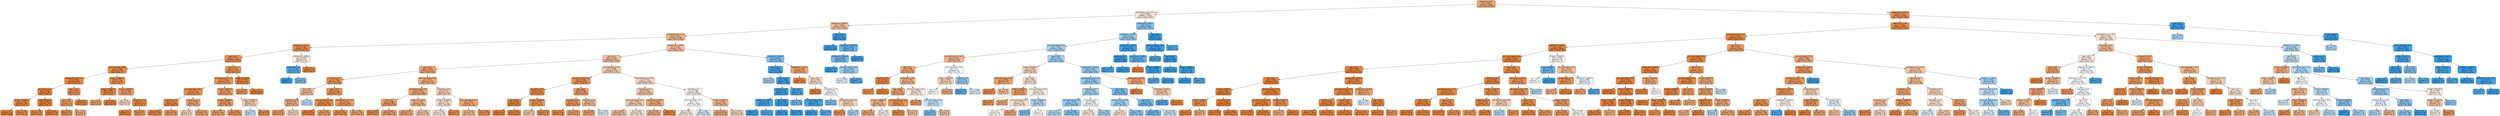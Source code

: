 digraph Tree {
node [shape=box, style="filled, rounded", color="black", fontname="helvetica"] ;
edge [fontname="helvetica"] ;
0 [label=<relationship &le; 0.5<br/>gini = 0.366<br/>samples = 32561<br/>value = [24720, 7841]>, fillcolor="#eda978"] ;
1 [label=<educational_num &le; 12.5<br/>gini = 0.495<br/>samples = 13193<br/>value = [7275, 5918]>, fillcolor="#fae7da"] ;
0 -> 1 [labeldistance=2.5, labelangle=45, headlabel="True"] ;
2 [label=<capital-gain &le; 5095.5<br/>gini = 0.442<br/>samples = 9224<br/>value = [6178, 3046]>, fillcolor="#f2bf9b"] ;
1 -> 2 ;
3 [label=<educational_num &le; 8.5<br/>gini = 0.417<br/>samples = 8766<br/>value = [6170, 2596]>, fillcolor="#f0b68c"] ;
2 -> 3 ;
4 [label=<capital-loss &le; 1791.5<br/>gini = 0.186<br/>samples = 1459<br/>value = [1308, 151]>, fillcolor="#e89050"] ;
3 -> 4 ;
5 [label=<age &le; 36.5<br/>gini = 0.173<br/>samples = 1428<br/>value = [1291, 137]>, fillcolor="#e88e4e"] ;
4 -> 5 ;
6 [label=<hours-per-week &le; 49.0<br/>gini = 0.082<br/>samples = 398<br/>value = [381, 17]>, fillcolor="#e68742"] ;
5 -> 6 ;
7 [label=<educational_num &le; 7.5<br/>gini = 0.059<br/>samples = 329<br/>value = [319, 10]>, fillcolor="#e6853f"] ;
6 -> 7 ;
8 [label=<occupation &le; 2.5<br/>gini = 0.045<br/>samples = 301<br/>value = [294, 7]>, fillcolor="#e6843e"] ;
7 -> 8 ;
9 [label=<fnlwgt &le; 142906.0<br/>gini = 0.088<br/>samples = 108<br/>value = [103, 5]>, fillcolor="#e68743"] ;
8 -> 9 ;
10 [label=<gini = 0.0<br/>samples = 38<br/>value = [38, 0]>, fillcolor="#e58139"] ;
9 -> 10 ;
11 [label=<gini = 0.133<br/>samples = 70<br/>value = [65, 5]>, fillcolor="#e78b48"] ;
9 -> 11 ;
12 [label=<fnlwgt &le; 90978.0<br/>gini = 0.021<br/>samples = 193<br/>value = [191, 2]>, fillcolor="#e5823b"] ;
8 -> 12 ;
13 [label=<gini = 0.133<br/>samples = 14<br/>value = [13, 1]>, fillcolor="#e78b48"] ;
12 -> 13 ;
14 [label=<gini = 0.011<br/>samples = 179<br/>value = [178, 1]>, fillcolor="#e5823a"] ;
12 -> 14 ;
15 [label=<age &le; 32.5<br/>gini = 0.191<br/>samples = 28<br/>value = [25, 3]>, fillcolor="#e89051"] ;
7 -> 15 ;
16 [label=<age &le; 28.5<br/>gini = 0.278<br/>samples = 18<br/>value = [15, 3]>, fillcolor="#ea9a61"] ;
15 -> 16 ;
17 [label=<gini = 0.18<br/>samples = 10<br/>value = [9, 1]>, fillcolor="#e88f4f"] ;
16 -> 17 ;
18 [label=<gini = 0.375<br/>samples = 8<br/>value = [6, 2]>, fillcolor="#eeab7b"] ;
16 -> 18 ;
19 [label=<gini = 0.0<br/>samples = 10<br/>value = [10, 0]>, fillcolor="#e58139"] ;
15 -> 19 ;
20 [label=<fnlwgt &le; 208931.5<br/>gini = 0.182<br/>samples = 69<br/>value = [62, 7]>, fillcolor="#e88f4f"] ;
6 -> 20 ;
21 [label=<fnlwgt &le; 106279.5<br/>gini = 0.095<br/>samples = 40<br/>value = [38, 2]>, fillcolor="#e68843"] ;
20 -> 21 ;
22 [label=<gini = 0.32<br/>samples = 10<br/>value = [8, 2]>, fillcolor="#eca06a"] ;
21 -> 22 ;
23 [label=<gini = 0.0<br/>samples = 30<br/>value = [30, 0]>, fillcolor="#e58139"] ;
21 -> 23 ;
24 [label=<fnlwgt &le; 249305.5<br/>gini = 0.285<br/>samples = 29<br/>value = [24, 5]>, fillcolor="#ea9b62"] ;
20 -> 24 ;
25 [label=<gini = 0.48<br/>samples = 10<br/>value = [6, 4]>, fillcolor="#f6d5bd"] ;
24 -> 25 ;
26 [label=<occupation &le; 4.5<br/>gini = 0.1<br/>samples = 19<br/>value = [18, 1]>, fillcolor="#e68844"] ;
24 -> 26 ;
27 [label=<gini = 0.0<br/>samples = 11<br/>value = [11, 0]>, fillcolor="#e58139"] ;
26 -> 27 ;
28 [label=<gini = 0.219<br/>samples = 8<br/>value = [7, 1]>, fillcolor="#e99355"] ;
26 -> 28 ;
29 [label=<age &le; 66.5<br/>gini = 0.206<br/>samples = 1030<br/>value = [910, 120]>, fillcolor="#e89253"] ;
5 -> 29 ;
30 [label=<educational_num &le; 5.5<br/>gini = 0.226<br/>samples = 914<br/>value = [795, 119]>, fillcolor="#e99457"] ;
29 -> 30 ;
31 [label=<hours-per-week &le; 49.5<br/>gini = 0.172<br/>samples = 496<br/>value = [449, 47]>, fillcolor="#e88e4e"] ;
30 -> 31 ;
32 [label=<workclass &le; 3.5<br/>gini = 0.12<br/>samples = 406<br/>value = [380, 26]>, fillcolor="#e78a47"] ;
31 -> 32 ;
33 [label=<gini = 0.085<br/>samples = 338<br/>value = [323, 15]>, fillcolor="#e68742"] ;
32 -> 33 ;
34 [label=<gini = 0.271<br/>samples = 68<br/>value = [57, 11]>, fillcolor="#ea995f"] ;
32 -> 34 ;
35 [label=<occupation &le; 3.5<br/>gini = 0.358<br/>samples = 90<br/>value = [69, 21]>, fillcolor="#eda775"] ;
31 -> 35 ;
36 [label=<gini = 0.48<br/>samples = 20<br/>value = [12, 8]>, fillcolor="#f6d5bd"] ;
35 -> 36 ;
37 [label=<gini = 0.302<br/>samples = 70<br/>value = [57, 13]>, fillcolor="#eb9e66"] ;
35 -> 37 ;
38 [label=<fnlwgt &le; 368771.5<br/>gini = 0.285<br/>samples = 418<br/>value = [346, 72]>, fillcolor="#ea9b62"] ;
30 -> 38 ;
39 [label=<fnlwgt &le; 198384.0<br/>gini = 0.271<br/>samples = 396<br/>value = [332, 64]>, fillcolor="#ea995f"] ;
38 -> 39 ;
40 [label=<gini = 0.307<br/>samples = 264<br/>value = [214, 50]>, fillcolor="#eb9e67"] ;
39 -> 40 ;
41 [label=<gini = 0.19<br/>samples = 132<br/>value = [118, 14]>, fillcolor="#e89050"] ;
39 -> 41 ;
42 [label=<fnlwgt &le; 439534.0<br/>gini = 0.463<br/>samples = 22<br/>value = [14, 8]>, fillcolor="#f4c9aa"] ;
38 -> 42 ;
43 [label=<gini = 0.486<br/>samples = 12<br/>value = [5, 7]>, fillcolor="#c6e3f8"] ;
42 -> 43 ;
44 [label=<gini = 0.18<br/>samples = 10<br/>value = [9, 1]>, fillcolor="#e88f4f"] ;
42 -> 44 ;
45 [label=<fnlwgt &le; 39255.5<br/>gini = 0.017<br/>samples = 116<br/>value = [115, 1]>, fillcolor="#e5823b"] ;
29 -> 45 ;
46 [label=<gini = 0.219<br/>samples = 8<br/>value = [7, 1]>, fillcolor="#e99355"] ;
45 -> 46 ;
47 [label=<gini = 0.0<br/>samples = 108<br/>value = [108, 0]>, fillcolor="#e58139"] ;
45 -> 47 ;
48 [label=<capital-loss &le; 1989.5<br/>gini = 0.495<br/>samples = 31<br/>value = [17, 14]>, fillcolor="#fae9dc"] ;
4 -> 48 ;
49 [label=<occupation &le; 6.5<br/>gini = 0.219<br/>samples = 16<br/>value = [2, 14]>, fillcolor="#55abe9"] ;
48 -> 49 ;
50 [label=<gini = 0.0<br/>samples = 8<br/>value = [0, 8]>, fillcolor="#399de5"] ;
49 -> 50 ;
51 [label=<gini = 0.375<br/>samples = 8<br/>value = [2, 6]>, fillcolor="#7bbeee"] ;
49 -> 51 ;
52 [label=<gini = 0.0<br/>samples = 15<br/>value = [15, 0]>, fillcolor="#e58139"] ;
48 -> 52 ;
53 [label=<capital-loss &le; 1782.5<br/>gini = 0.445<br/>samples = 7307<br/>value = [4862, 2445]>, fillcolor="#f2c09d"] ;
3 -> 53 ;
54 [label=<age &le; 35.5<br/>gini = 0.433<br/>samples = 7007<br/>value = [4787, 2220]>, fillcolor="#f1bb95"] ;
53 -> 54 ;
55 [label=<age &le; 29.5<br/>gini = 0.321<br/>samples = 2272<br/>value = [1816, 456]>, fillcolor="#eca16b"] ;
54 -> 55 ;
56 [label=<workclass &le; 2.0<br/>gini = 0.234<br/>samples = 962<br/>value = [832, 130]>, fillcolor="#e99558"] ;
55 -> 56 ;
57 [label=<age &le; 28.5<br/>gini = 0.431<br/>samples = 54<br/>value = [37, 17]>, fillcolor="#f1bb94"] ;
56 -> 57 ;
58 [label=<occupation &le; 9.5<br/>gini = 0.375<br/>samples = 44<br/>value = [33, 11]>, fillcolor="#eeab7b"] ;
57 -> 58 ;
59 [label=<gini = 0.26<br/>samples = 26<br/>value = [22, 4]>, fillcolor="#ea985d"] ;
58 -> 59 ;
60 [label=<gini = 0.475<br/>samples = 18<br/>value = [11, 7]>, fillcolor="#f6d1b7"] ;
58 -> 60 ;
61 [label=<gini = 0.48<br/>samples = 10<br/>value = [4, 6]>, fillcolor="#bddef6"] ;
57 -> 61 ;
62 [label=<age &le; 25.5<br/>gini = 0.218<br/>samples = 908<br/>value = [795, 113]>, fillcolor="#e99355"] ;
56 -> 62 ;
63 [label=<hours-per-week &le; 43.5<br/>gini = 0.128<br/>samples = 319<br/>value = [297, 22]>, fillcolor="#e78a48"] ;
62 -> 63 ;
64 [label=<gini = 0.052<br/>samples = 224<br/>value = [218, 6]>, fillcolor="#e6843e"] ;
63 -> 64 ;
65 [label=<gini = 0.28<br/>samples = 95<br/>value = [79, 16]>, fillcolor="#ea9b61"] ;
63 -> 65 ;
66 [label=<educational_num &le; 9.5<br/>gini = 0.261<br/>samples = 589<br/>value = [498, 91]>, fillcolor="#ea985d"] ;
62 -> 66 ;
67 [label=<gini = 0.203<br/>samples = 349<br/>value = [309, 40]>, fillcolor="#e89153"] ;
66 -> 67 ;
68 [label=<gini = 0.335<br/>samples = 240<br/>value = [189, 51]>, fillcolor="#eca36e"] ;
66 -> 68 ;
69 [label=<hours-per-week &le; 54.5<br/>gini = 0.374<br/>samples = 1310<br/>value = [984, 326]>, fillcolor="#eeab7b"] ;
55 -> 69 ;
70 [label=<educational_num &le; 9.5<br/>gini = 0.347<br/>samples = 1099<br/>value = [853, 246]>, fillcolor="#eca572"] ;
69 -> 70 ;
71 [label=<race &le; 3.5<br/>gini = 0.288<br/>samples = 614<br/>value = [507, 107]>, fillcolor="#ea9c63"] ;
70 -> 71 ;
72 [label=<gini = 0.119<br/>samples = 63<br/>value = [59, 4]>, fillcolor="#e78a46"] ;
71 -> 72 ;
73 [label=<gini = 0.304<br/>samples = 551<br/>value = [448, 103]>, fillcolor="#eb9e67"] ;
71 -> 73 ;
74 [label=<fnlwgt &le; 171184.5<br/>gini = 0.409<br/>samples = 485<br/>value = [346, 139]>, fillcolor="#efb489"] ;
70 -> 74 ;
75 [label=<gini = 0.335<br/>samples = 221<br/>value = [174, 47]>, fillcolor="#eca36e"] ;
74 -> 75 ;
76 [label=<gini = 0.454<br/>samples = 264<br/>value = [172, 92]>, fillcolor="#f3c4a3"] ;
74 -> 76 ;
77 [label=<workclass &le; 4.5<br/>gini = 0.471<br/>samples = 211<br/>value = [131, 80]>, fillcolor="#f5ceb2"] ;
69 -> 77 ;
78 [label=<fnlwgt &le; 354868.5<br/>gini = 0.49<br/>samples = 158<br/>value = [90, 68]>, fillcolor="#f9e0cf"] ;
77 -> 78 ;
79 [label=<gini = 0.496<br/>samples = 148<br/>value = [81, 67]>, fillcolor="#fbe9dd"] ;
78 -> 79 ;
80 [label=<gini = 0.18<br/>samples = 10<br/>value = [9, 1]>, fillcolor="#e88f4f"] ;
78 -> 80 ;
81 [label=<hours-per-week &le; 61.0<br/>gini = 0.35<br/>samples = 53<br/>value = [41, 12]>, fillcolor="#eda673"] ;
77 -> 81 ;
82 [label=<gini = 0.415<br/>samples = 34<br/>value = [24, 10]>, fillcolor="#f0b58b"] ;
81 -> 82 ;
83 [label=<gini = 0.188<br/>samples = 19<br/>value = [17, 2]>, fillcolor="#e89050"] ;
81 -> 83 ;
84 [label=<hours-per-week &le; 34.5<br/>gini = 0.468<br/>samples = 4735<br/>value = [2971, 1764]>, fillcolor="#f4ccaf"] ;
54 -> 84 ;
85 [label=<educational_num &le; 9.5<br/>gini = 0.185<br/>samples = 427<br/>value = [383, 44]>, fillcolor="#e88f50"] ;
84 -> 85 ;
86 [label=<occupation &le; 9.5<br/>gini = 0.107<br/>samples = 264<br/>value = [249, 15]>, fillcolor="#e78945"] ;
85 -> 86 ;
87 [label=<age &le; 52.5<br/>gini = 0.065<br/>samples = 207<br/>value = [200, 7]>, fillcolor="#e68540"] ;
86 -> 87 ;
88 [label=<gini = 0.0<br/>samples = 62<br/>value = [62, 0]>, fillcolor="#e58139"] ;
87 -> 88 ;
89 [label=<gini = 0.092<br/>samples = 145<br/>value = [138, 7]>, fillcolor="#e68743"] ;
87 -> 89 ;
90 [label=<fnlwgt &le; 104269.5<br/>gini = 0.241<br/>samples = 57<br/>value = [49, 8]>, fillcolor="#e99659"] ;
86 -> 90 ;
91 [label=<gini = 0.463<br/>samples = 11<br/>value = [7, 4]>, fillcolor="#f4c9aa"] ;
90 -> 91 ;
92 [label=<gini = 0.159<br/>samples = 46<br/>value = [42, 4]>, fillcolor="#e78d4c"] ;
90 -> 92 ;
93 [label=<age &le; 69.5<br/>gini = 0.293<br/>samples = 163<br/>value = [134, 29]>, fillcolor="#eb9c64"] ;
85 -> 93 ;
94 [label=<occupation &le; 8.0<br/>gini = 0.248<br/>samples = 131<br/>value = [112, 19]>, fillcolor="#e9965b"] ;
93 -> 94 ;
95 [label=<gini = 0.115<br/>samples = 49<br/>value = [46, 3]>, fillcolor="#e78946"] ;
94 -> 95 ;
96 [label=<gini = 0.314<br/>samples = 82<br/>value = [66, 16]>, fillcolor="#eba069"] ;
94 -> 96 ;
97 [label=<workclass &le; 3.5<br/>gini = 0.43<br/>samples = 32<br/>value = [22, 10]>, fillcolor="#f1ba93"] ;
93 -> 97 ;
98 [label=<gini = 0.308<br/>samples = 21<br/>value = [17, 4]>, fillcolor="#eb9f68"] ;
97 -> 98 ;
99 [label=<gini = 0.496<br/>samples = 11<br/>value = [5, 6]>, fillcolor="#deeffb"] ;
97 -> 99 ;
100 [label=<educational_num &le; 9.5<br/>gini = 0.48<br/>samples = 4308<br/>value = [2588, 1720]>, fillcolor="#f6d5bd"] ;
84 -> 100 ;
101 [label=<workclass &le; 4.5<br/>gini = 0.452<br/>samples = 2401<br/>value = [1572, 829]>, fillcolor="#f3c3a1"] ;
100 -> 101 ;
102 [label=<hours-per-week &le; 41.5<br/>gini = 0.463<br/>samples = 2016<br/>value = [1281, 735]>, fillcolor="#f4c9ab"] ;
101 -> 102 ;
103 [label=<gini = 0.438<br/>samples = 1311<br/>value = [886, 425]>, fillcolor="#f1bd98"] ;
102 -> 103 ;
104 [label=<gini = 0.493<br/>samples = 705<br/>value = [395, 310]>, fillcolor="#f9e4d4"] ;
102 -> 104 ;
105 [label=<capital-gain &le; 3120.0<br/>gini = 0.369<br/>samples = 385<br/>value = [291, 94]>, fillcolor="#edaa79"] ;
101 -> 105 ;
106 [label=<gini = 0.378<br/>samples = 372<br/>value = [278, 94]>, fillcolor="#eeac7c"] ;
105 -> 106 ;
107 [label=<gini = 0.0<br/>samples = 13<br/>value = [13, 0]>, fillcolor="#e58139"] ;
105 -> 107 ;
108 [label=<workclass &le; 4.5<br/>gini = 0.498<br/>samples = 1907<br/>value = [1016, 891]>, fillcolor="#fcefe7"] ;
100 -> 108 ;
109 [label=<hours-per-week &le; 43.5<br/>gini = 0.5<br/>samples = 1616<br/>value = [812, 804]>, fillcolor="#fffefd"] ;
108 -> 109 ;
110 [label=<gini = 0.496<br/>samples = 965<br/>value = [527, 438]>, fillcolor="#fbeade"] ;
109 -> 110 ;
111 [label=<gini = 0.492<br/>samples = 651<br/>value = [285, 366]>, fillcolor="#d3e9f9"] ;
109 -> 111 ;
112 [label=<fnlwgt &le; 156457.0<br/>gini = 0.419<br/>samples = 291<br/>value = [204, 87]>, fillcolor="#f0b78d"] ;
108 -> 112 ;
113 [label=<gini = 0.343<br/>samples = 159<br/>value = [124, 35]>, fillcolor="#eca571"] ;
112 -> 113 ;
114 [label=<gini = 0.478<br/>samples = 132<br/>value = [80, 52]>, fillcolor="#f6d3ba"] ;
112 -> 114 ;
115 [label=<capital-loss &le; 1989.5<br/>gini = 0.375<br/>samples = 300<br/>value = [75, 225]>, fillcolor="#7bbeee"] ;
53 -> 115 ;
116 [label=<age &le; 28.5<br/>gini = 0.088<br/>samples = 218<br/>value = [10, 208]>, fillcolor="#43a2e6"] ;
115 -> 116 ;
117 [label=<gini = 0.444<br/>samples = 9<br/>value = [3, 6]>, fillcolor="#9ccef2"] ;
116 -> 117 ;
118 [label=<age &le; 56.5<br/>gini = 0.065<br/>samples = 209<br/>value = [7, 202]>, fillcolor="#40a0e6"] ;
116 -> 118 ;
119 [label=<occupation &le; 2.5<br/>gini = 0.044<br/>samples = 177<br/>value = [4, 173]>, fillcolor="#3e9fe6"] ;
118 -> 119 ;
120 [label=<capital-loss &le; 1894.5<br/>gini = 0.113<br/>samples = 50<br/>value = [3, 47]>, fillcolor="#46a3e7"] ;
119 -> 120 ;
121 [label=<gini = 0.0<br/>samples = 24<br/>value = [0, 24]>, fillcolor="#399de5"] ;
120 -> 121 ;
122 [label=<gini = 0.204<br/>samples = 26<br/>value = [3, 23]>, fillcolor="#53aae8"] ;
120 -> 122 ;
123 [label=<age &le; 48.5<br/>gini = 0.016<br/>samples = 127<br/>value = [1, 126]>, fillcolor="#3b9ee5"] ;
119 -> 123 ;
124 [label=<gini = 0.0<br/>samples = 92<br/>value = [0, 92]>, fillcolor="#399de5"] ;
123 -> 124 ;
125 [label=<gini = 0.056<br/>samples = 35<br/>value = [1, 34]>, fillcolor="#3fa0e6"] ;
123 -> 125 ;
126 [label=<age &le; 58.5<br/>gini = 0.17<br/>samples = 32<br/>value = [3, 29]>, fillcolor="#4da7e8"] ;
118 -> 126 ;
127 [label=<gini = 0.32<br/>samples = 10<br/>value = [2, 8]>, fillcolor="#6ab6ec"] ;
126 -> 127 ;
128 [label=<hours-per-week &le; 49.0<br/>gini = 0.087<br/>samples = 22<br/>value = [1, 21]>, fillcolor="#42a2e6"] ;
126 -> 128 ;
129 [label=<gini = 0.0<br/>samples = 14<br/>value = [0, 14]>, fillcolor="#399de5"] ;
128 -> 129 ;
130 [label=<gini = 0.219<br/>samples = 8<br/>value = [1, 7]>, fillcolor="#55abe9"] ;
128 -> 130 ;
131 [label=<capital-loss &le; 2161.5<br/>gini = 0.329<br/>samples = 82<br/>value = [65, 17]>, fillcolor="#eca26d"] ;
115 -> 131 ;
132 [label=<gini = 0.0<br/>samples = 41<br/>value = [41, 0]>, fillcolor="#e58139"] ;
131 -> 132 ;
133 [label=<age &le; 37.5<br/>gini = 0.485<br/>samples = 41<br/>value = [24, 17]>, fillcolor="#f7dac5"] ;
131 -> 133 ;
134 [label=<gini = 0.0<br/>samples = 8<br/>value = [8, 0]>, fillcolor="#e58139"] ;
133 -> 134 ;
135 [label=<occupation &le; 3.5<br/>gini = 0.5<br/>samples = 33<br/>value = [16, 17]>, fillcolor="#f3f9fd"] ;
133 -> 135 ;
136 [label=<gini = 0.375<br/>samples = 12<br/>value = [3, 9]>, fillcolor="#7bbeee"] ;
135 -> 136 ;
137 [label=<educational_num &le; 9.5<br/>gini = 0.472<br/>samples = 21<br/>value = [13, 8]>, fillcolor="#f5cfb3"] ;
135 -> 137 ;
138 [label=<gini = 0.18<br/>samples = 10<br/>value = [9, 1]>, fillcolor="#e88f4f"] ;
137 -> 138 ;
139 [label=<gini = 0.463<br/>samples = 11<br/>value = [4, 7]>, fillcolor="#aad5f4"] ;
137 -> 139 ;
140 [label=<age &le; 61.5<br/>gini = 0.034<br/>samples = 458<br/>value = [8, 450]>, fillcolor="#3d9fe5"] ;
2 -> 140 ;
141 [label=<gini = 0.0<br/>samples = 410<br/>value = [0, 410]>, fillcolor="#399de5"] ;
140 -> 141 ;
142 [label=<capital-gain &le; 10585.5<br/>gini = 0.278<br/>samples = 48<br/>value = [8, 40]>, fillcolor="#61b1ea"] ;
140 -> 142 ;
143 [label=<capital-gain &le; 6640.5<br/>gini = 0.346<br/>samples = 36<br/>value = [8, 28]>, fillcolor="#72b9ec"] ;
142 -> 143 ;
144 [label=<gini = 0.0<br/>samples = 10<br/>value = [0, 10]>, fillcolor="#399de5"] ;
143 -> 144 ;
145 [label=<hours-per-week &le; 46.5<br/>gini = 0.426<br/>samples = 26<br/>value = [8, 18]>, fillcolor="#91c9f1"] ;
143 -> 145 ;
146 [label=<gini = 0.498<br/>samples = 15<br/>value = [7, 8]>, fillcolor="#e6f3fc"] ;
145 -> 146 ;
147 [label=<gini = 0.165<br/>samples = 11<br/>value = [1, 10]>, fillcolor="#4da7e8"] ;
145 -> 147 ;
148 [label=<gini = 0.0<br/>samples = 12<br/>value = [0, 12]>, fillcolor="#399de5"] ;
142 -> 148 ;
149 [label=<capital-gain &le; 5095.5<br/>gini = 0.4<br/>samples = 3969<br/>value = [1097, 2872]>, fillcolor="#85c2ef"] ;
1 -> 149 ;
150 [label=<capital-loss &le; 1782.5<br/>gini = 0.439<br/>samples = 3356<br/>value = [1094, 2262]>, fillcolor="#99ccf2"] ;
149 -> 150 ;
151 [label=<hours-per-week &le; 31.0<br/>gini = 0.461<br/>samples = 2999<br/>value = [1083, 1916]>, fillcolor="#a9d4f4"] ;
150 -> 151 ;
152 [label=<educational_num &le; 14.5<br/>gini = 0.415<br/>samples = 228<br/>value = [161, 67]>, fillcolor="#f0b58b"] ;
151 -> 152 ;
153 [label=<age &le; 32.5<br/>gini = 0.365<br/>samples = 183<br/>value = [139, 44]>, fillcolor="#eda978"] ;
152 -> 153 ;
154 [label=<occupation &le; 8.0<br/>gini = 0.064<br/>samples = 30<br/>value = [29, 1]>, fillcolor="#e68540"] ;
153 -> 154 ;
155 [label=<gini = 0.219<br/>samples = 8<br/>value = [7, 1]>, fillcolor="#e99355"] ;
154 -> 155 ;
156 [label=<gini = 0.0<br/>samples = 22<br/>value = [22, 0]>, fillcolor="#e58139"] ;
154 -> 156 ;
157 [label=<occupation &le; 10.5<br/>gini = 0.404<br/>samples = 153<br/>value = [110, 43]>, fillcolor="#efb286"] ;
153 -> 157 ;
158 [label=<age &le; 66.5<br/>gini = 0.358<br/>samples = 120<br/>value = [92, 28]>, fillcolor="#eda775"] ;
157 -> 158 ;
159 [label=<fnlwgt &le; 236887.5<br/>gini = 0.407<br/>samples = 81<br/>value = [58, 23]>, fillcolor="#efb388"] ;
158 -> 159 ;
160 [label=<gini = 0.35<br/>samples = 62<br/>value = [48, 14]>, fillcolor="#eda673"] ;
159 -> 160 ;
161 [label=<gini = 0.499<br/>samples = 19<br/>value = [10, 9]>, fillcolor="#fcf2eb"] ;
159 -> 161 ;
162 [label=<educational_num &le; 13.5<br/>gini = 0.224<br/>samples = 39<br/>value = [34, 5]>, fillcolor="#e99456"] ;
158 -> 162 ;
163 [label=<gini = 0.124<br/>samples = 30<br/>value = [28, 2]>, fillcolor="#e78a47"] ;
162 -> 163 ;
164 [label=<gini = 0.444<br/>samples = 9<br/>value = [6, 3]>, fillcolor="#f2c09c"] ;
162 -> 164 ;
165 [label=<hours-per-week &le; 16.5<br/>gini = 0.496<br/>samples = 33<br/>value = [18, 15]>, fillcolor="#fbeade"] ;
157 -> 165 ;
166 [label=<gini = 0.298<br/>samples = 11<br/>value = [9, 2]>, fillcolor="#eb9d65"] ;
165 -> 166 ;
167 [label=<hours-per-week &le; 28.0<br/>gini = 0.483<br/>samples = 22<br/>value = [9, 13]>, fillcolor="#c2e1f7"] ;
165 -> 167 ;
168 [label=<gini = 0.355<br/>samples = 13<br/>value = [3, 10]>, fillcolor="#74baed"] ;
167 -> 168 ;
169 [label=<gini = 0.444<br/>samples = 9<br/>value = [6, 3]>, fillcolor="#f2c09c"] ;
167 -> 169 ;
170 [label=<hours-per-week &le; 23.5<br/>gini = 0.5<br/>samples = 45<br/>value = [22, 23]>, fillcolor="#f6fbfe"] ;
152 -> 170 ;
171 [label=<fnlwgt &le; 181626.0<br/>gini = 0.473<br/>samples = 26<br/>value = [16, 10]>, fillcolor="#f5d0b5"] ;
170 -> 171 ;
172 [label=<gini = 0.5<br/>samples = 14<br/>value = [7, 7]>, fillcolor="#ffffff"] ;
171 -> 172 ;
173 [label=<gini = 0.375<br/>samples = 12<br/>value = [9, 3]>, fillcolor="#eeab7b"] ;
171 -> 173 ;
174 [label=<workclass &le; 4.5<br/>gini = 0.432<br/>samples = 19<br/>value = [6, 13]>, fillcolor="#94caf1"] ;
170 -> 174 ;
175 [label=<gini = 0.219<br/>samples = 8<br/>value = [1, 7]>, fillcolor="#55abe9"] ;
174 -> 175 ;
176 [label=<gini = 0.496<br/>samples = 11<br/>value = [5, 6]>, fillcolor="#deeffb"] ;
174 -> 176 ;
177 [label=<age &le; 28.5<br/>gini = 0.444<br/>samples = 2771<br/>value = [922, 1849]>, fillcolor="#9ccef2"] ;
151 -> 177 ;
178 [label=<fnlwgt &le; 62036.5<br/>gini = 0.478<br/>samples = 159<br/>value = [96, 63]>, fillcolor="#f6d4bb"] ;
177 -> 178 ;
179 [label=<hours-per-week &le; 47.5<br/>gini = 0.308<br/>samples = 21<br/>value = [17, 4]>, fillcolor="#eb9f68"] ;
178 -> 179 ;
180 [label=<gini = 0.153<br/>samples = 12<br/>value = [11, 1]>, fillcolor="#e78c4b"] ;
179 -> 180 ;
181 [label=<gini = 0.444<br/>samples = 9<br/>value = [6, 3]>, fillcolor="#f2c09c"] ;
179 -> 181 ;
182 [label=<age &le; 24.5<br/>gini = 0.489<br/>samples = 138<br/>value = [79, 59]>, fillcolor="#f8dfcd"] ;
178 -> 182 ;
183 [label=<fnlwgt &le; 181565.0<br/>gini = 0.305<br/>samples = 16<br/>value = [13, 3]>, fillcolor="#eb9e67"] ;
182 -> 183 ;
184 [label=<gini = 0.219<br/>samples = 8<br/>value = [7, 1]>, fillcolor="#e99355"] ;
183 -> 184 ;
185 [label=<gini = 0.375<br/>samples = 8<br/>value = [6, 2]>, fillcolor="#eeab7b"] ;
183 -> 185 ;
186 [label=<hours-per-week &le; 56.5<br/>gini = 0.497<br/>samples = 122<br/>value = [66, 56]>, fillcolor="#fbece1"] ;
182 -> 186 ;
187 [label=<hours-per-week &le; 49.0<br/>gini = 0.491<br/>samples = 106<br/>value = [60, 46]>, fillcolor="#f9e2d1"] ;
186 -> 187 ;
188 [label=<gini = 0.5<br/>samples = 83<br/>value = [42, 41]>, fillcolor="#fefcfa"] ;
187 -> 188 ;
189 [label=<gini = 0.34<br/>samples = 23<br/>value = [18, 5]>, fillcolor="#eca470"] ;
187 -> 189 ;
190 [label=<fnlwgt &le; 198242.5<br/>gini = 0.469<br/>samples = 16<br/>value = [6, 10]>, fillcolor="#b0d8f5"] ;
186 -> 190 ;
191 [label=<gini = 0.375<br/>samples = 8<br/>value = [2, 6]>, fillcolor="#7bbeee"] ;
190 -> 191 ;
192 [label=<gini = 0.5<br/>samples = 8<br/>value = [4, 4]>, fillcolor="#ffffff"] ;
190 -> 192 ;
193 [label=<capital-gain &le; 3120.0<br/>gini = 0.432<br/>samples = 2612<br/>value = [826, 1786]>, fillcolor="#95caf1"] ;
177 -> 193 ;
194 [label=<educational_num &le; 13.5<br/>gini = 0.426<br/>samples = 2566<br/>value = [790, 1776]>, fillcolor="#91c9f1"] ;
193 -> 194 ;
195 [label=<workclass &le; 4.5<br/>gini = 0.453<br/>samples = 1615<br/>value = [561, 1054]>, fillcolor="#a2d1f3"] ;
194 -> 195 ;
196 [label=<hours-per-week &le; 41.5<br/>gini = 0.438<br/>samples = 1376<br/>value = [446, 930]>, fillcolor="#98ccf1"] ;
195 -> 196 ;
197 [label=<gini = 0.473<br/>samples = 676<br/>value = [259, 417]>, fillcolor="#b4daf5"] ;
196 -> 197 ;
198 [label=<gini = 0.392<br/>samples = 700<br/>value = [187, 513]>, fillcolor="#81c1ee"] ;
196 -> 198 ;
199 [label=<workclass &le; 5.5<br/>gini = 0.499<br/>samples = 239<br/>value = [115, 124]>, fillcolor="#f1f8fd"] ;
195 -> 199 ;
200 [label=<gini = 0.496<br/>samples = 159<br/>value = [87, 72]>, fillcolor="#fbe9dd"] ;
199 -> 200 ;
201 [label=<gini = 0.455<br/>samples = 80<br/>value = [28, 52]>, fillcolor="#a4d2f3"] ;
199 -> 201 ;
202 [label=<age &le; 36.5<br/>gini = 0.366<br/>samples = 951<br/>value = [229, 722]>, fillcolor="#78bced"] ;
194 -> 202 ;
203 [label=<native-country &le; 30.5<br/>gini = 0.449<br/>samples = 182<br/>value = [62, 120]>, fillcolor="#9fd0f2"] ;
202 -> 203 ;
204 [label=<gini = 0.49<br/>samples = 28<br/>value = [16, 12]>, fillcolor="#f8e0ce"] ;
203 -> 204 ;
205 [label=<gini = 0.419<br/>samples = 154<br/>value = [46, 108]>, fillcolor="#8dc7f0"] ;
203 -> 205 ;
206 [label=<age &le; 61.5<br/>gini = 0.34<br/>samples = 769<br/>value = [167, 602]>, fillcolor="#70b8ec"] ;
202 -> 206 ;
207 [label=<gini = 0.325<br/>samples = 720<br/>value = [147, 573]>, fillcolor="#6cb6ec"] ;
206 -> 207 ;
208 [label=<gini = 0.483<br/>samples = 49<br/>value = [20, 29]>, fillcolor="#c2e1f7"] ;
206 -> 208 ;
209 [label=<capital-gain &le; 4225.0<br/>gini = 0.34<br/>samples = 46<br/>value = [36, 10]>, fillcolor="#eca470"] ;
193 -> 209 ;
210 [label=<gini = 0.0<br/>samples = 18<br/>value = [18, 0]>, fillcolor="#e58139"] ;
209 -> 210 ;
211 [label=<capital-gain &le; 4447.0<br/>gini = 0.459<br/>samples = 28<br/>value = [18, 10]>, fillcolor="#f3c7a7"] ;
209 -> 211 ;
212 [label=<gini = 0.165<br/>samples = 11<br/>value = [1, 10]>, fillcolor="#4da7e8"] ;
211 -> 212 ;
213 [label=<gini = 0.0<br/>samples = 17<br/>value = [17, 0]>, fillcolor="#e58139"] ;
211 -> 213 ;
214 [label=<capital-loss &le; 1989.5<br/>gini = 0.06<br/>samples = 357<br/>value = [11, 346]>, fillcolor="#3fa0e6"] ;
150 -> 214 ;
215 [label=<workclass &le; 0.5<br/>gini = 0.007<br/>samples = 290<br/>value = [1, 289]>, fillcolor="#3a9de5"] ;
214 -> 215 ;
216 [label=<gini = 0.142<br/>samples = 13<br/>value = [1, 12]>, fillcolor="#49a5e7"] ;
215 -> 216 ;
217 [label=<gini = 0.0<br/>samples = 277<br/>value = [0, 277]>, fillcolor="#399de5"] ;
215 -> 217 ;
218 [label=<capital-loss &le; 2168.5<br/>gini = 0.254<br/>samples = 67<br/>value = [10, 57]>, fillcolor="#5caeea"] ;
214 -> 218 ;
219 [label=<gini = 0.0<br/>samples = 9<br/>value = [9, 0]>, fillcolor="#e58139"] ;
218 -> 219 ;
220 [label=<fnlwgt &le; 103893.0<br/>gini = 0.034<br/>samples = 58<br/>value = [1, 57]>, fillcolor="#3c9fe5"] ;
218 -> 220 ;
221 [label=<gini = 0.198<br/>samples = 9<br/>value = [1, 8]>, fillcolor="#52a9e8"] ;
220 -> 221 ;
222 [label=<gini = 0.0<br/>samples = 49<br/>value = [0, 49]>, fillcolor="#399de5"] ;
220 -> 222 ;
223 [label=<age &le; 77.5<br/>gini = 0.01<br/>samples = 613<br/>value = [3, 610]>, fillcolor="#3a9de5"] ;
149 -> 223 ;
224 [label=<hours-per-week &le; 22.5<br/>gini = 0.007<br/>samples = 605<br/>value = [2, 603]>, fillcolor="#3a9de5"] ;
223 -> 224 ;
225 [label=<gini = 0.18<br/>samples = 10<br/>value = [1, 9]>, fillcolor="#4fa8e8"] ;
224 -> 225 ;
226 [label=<age &le; 62.5<br/>gini = 0.003<br/>samples = 595<br/>value = [1, 594]>, fillcolor="#399de5"] ;
224 -> 226 ;
227 [label=<gini = 0.0<br/>samples = 539<br/>value = [0, 539]>, fillcolor="#399de5"] ;
226 -> 227 ;
228 [label=<fnlwgt &le; 245569.0<br/>gini = 0.035<br/>samples = 56<br/>value = [1, 55]>, fillcolor="#3d9fe5"] ;
226 -> 228 ;
229 [label=<gini = 0.0<br/>samples = 47<br/>value = [0, 47]>, fillcolor="#399de5"] ;
228 -> 229 ;
230 [label=<gini = 0.198<br/>samples = 9<br/>value = [1, 8]>, fillcolor="#52a9e8"] ;
228 -> 230 ;
231 [label=<gini = 0.219<br/>samples = 8<br/>value = [1, 7]>, fillcolor="#55abe9"] ;
223 -> 231 ;
232 [label=<capital-gain &le; 7073.5<br/>gini = 0.179<br/>samples = 19368<br/>value = [17445, 1923]>, fillcolor="#e88f4f"] ;
0 -> 232 [labeldistance=2.5, labelangle=-45, headlabel="False"] ;
233 [label=<relationship &le; 4.5<br/>gini = 0.146<br/>samples = 18932<br/>value = [17431, 1501]>, fillcolor="#e78c4a"] ;
232 -> 233 ;
234 [label=<educational_num &le; 12.5<br/>gini = 0.095<br/>samples = 17482<br/>value = [16610, 872]>, fillcolor="#e68843"] ;
233 -> 234 ;
235 [label=<capital-loss &le; 2218.5<br/>gini = 0.05<br/>samples = 14036<br/>value = [13677, 359]>, fillcolor="#e6843e"] ;
234 -> 235 ;
236 [label=<hours-per-week &le; 44.5<br/>gini = 0.046<br/>samples = 13977<br/>value = [13646, 331]>, fillcolor="#e6843e"] ;
235 -> 236 ;
237 [label=<age &le; 34.5<br/>gini = 0.028<br/>samples = 11722<br/>value = [11553, 169]>, fillcolor="#e5833c"] ;
236 -> 237 ;
238 [label=<age &le; 28.5<br/>gini = 0.009<br/>samples = 7145<br/>value = [7113, 32]>, fillcolor="#e5823a"] ;
237 -> 238 ;
239 [label=<fnlwgt &le; 23840.0<br/>gini = 0.004<br/>samples = 5547<br/>value = [5536, 11]>, fillcolor="#e58139"] ;
238 -> 239 ;
240 [label=<fnlwgt &le; 22694.0<br/>gini = 0.172<br/>samples = 21<br/>value = [19, 2]>, fillcolor="#e88e4e"] ;
239 -> 240 ;
241 [label=<gini = 0.0<br/>samples = 13<br/>value = [13, 0]>, fillcolor="#e58139"] ;
240 -> 241 ;
242 [label=<gini = 0.375<br/>samples = 8<br/>value = [6, 2]>, fillcolor="#eeab7b"] ;
240 -> 242 ;
243 [label=<workclass &le; 1.5<br/>gini = 0.003<br/>samples = 5526<br/>value = [5517, 9]>, fillcolor="#e58139"] ;
239 -> 243 ;
244 [label=<gini = 0.029<br/>samples = 206<br/>value = [203, 3]>, fillcolor="#e5833c"] ;
243 -> 244 ;
245 [label=<gini = 0.002<br/>samples = 5320<br/>value = [5314, 6]>, fillcolor="#e58139"] ;
243 -> 245 ;
246 [label=<hours-per-week &le; 42.5<br/>gini = 0.026<br/>samples = 1598<br/>value = [1577, 21]>, fillcolor="#e5833c"] ;
238 -> 246 ;
247 [label=<educational_num &le; 9.5<br/>gini = 0.024<br/>samples = 1576<br/>value = [1557, 19]>, fillcolor="#e5833b"] ;
246 -> 247 ;
248 [label=<gini = 0.008<br/>samples = 957<br/>value = [953, 4]>, fillcolor="#e5823a"] ;
247 -> 248 ;
249 [label=<gini = 0.047<br/>samples = 619<br/>value = [604, 15]>, fillcolor="#e6843e"] ;
247 -> 249 ;
250 [label=<fnlwgt &le; 155171.0<br/>gini = 0.165<br/>samples = 22<br/>value = [20, 2]>, fillcolor="#e88e4d"] ;
246 -> 250 ;
251 [label=<gini = 0.375<br/>samples = 8<br/>value = [6, 2]>, fillcolor="#eeab7b"] ;
250 -> 251 ;
252 [label=<gini = 0.0<br/>samples = 14<br/>value = [14, 0]>, fillcolor="#e58139"] ;
250 -> 252 ;
253 [label=<capital-gain &le; 4718.5<br/>gini = 0.058<br/>samples = 4577<br/>value = [4440, 137]>, fillcolor="#e6853f"] ;
237 -> 253 ;
254 [label=<educational_num &le; 9.5<br/>gini = 0.056<br/>samples = 4543<br/>value = [4413, 130]>, fillcolor="#e6853f"] ;
253 -> 254 ;
255 [label=<gender &le; 0.5<br/>gini = 0.038<br/>samples = 2916<br/>value = [2859, 57]>, fillcolor="#e6843d"] ;
254 -> 255 ;
256 [label=<gini = 0.028<br/>samples = 1856<br/>value = [1830, 26]>, fillcolor="#e5833c"] ;
255 -> 256 ;
257 [label=<gini = 0.057<br/>samples = 1060<br/>value = [1029, 31]>, fillcolor="#e6853f"] ;
255 -> 257 ;
258 [label=<gender &le; 0.5<br/>gini = 0.086<br/>samples = 1627<br/>value = [1554, 73]>, fillcolor="#e68742"] ;
254 -> 258 ;
259 [label=<gini = 0.059<br/>samples = 1120<br/>value = [1086, 34]>, fillcolor="#e6853f"] ;
258 -> 259 ;
260 [label=<gini = 0.142<br/>samples = 507<br/>value = [468, 39]>, fillcolor="#e78c49"] ;
258 -> 260 ;
261 [label=<capital-gain &le; 5194.5<br/>gini = 0.327<br/>samples = 34<br/>value = [27, 7]>, fillcolor="#eca26c"] ;
253 -> 261 ;
262 [label=<gini = 0.496<br/>samples = 11<br/>value = [5, 6]>, fillcolor="#deeffb"] ;
261 -> 262 ;
263 [label=<age &le; 46.5<br/>gini = 0.083<br/>samples = 23<br/>value = [22, 1]>, fillcolor="#e68742"] ;
261 -> 263 ;
264 [label=<gini = 0.0<br/>samples = 15<br/>value = [15, 0]>, fillcolor="#e58139"] ;
263 -> 264 ;
265 [label=<gini = 0.219<br/>samples = 8<br/>value = [7, 1]>, fillcolor="#e99355"] ;
263 -> 265 ;
266 [label=<age &le; 38.5<br/>gini = 0.133<br/>samples = 2255<br/>value = [2093, 162]>, fillcolor="#e78b48"] ;
236 -> 266 ;
267 [label=<workclass &le; 4.5<br/>gini = 0.084<br/>samples = 1464<br/>value = [1400, 64]>, fillcolor="#e68742"] ;
266 -> 267 ;
268 [label=<educational_num &le; 10.5<br/>gini = 0.069<br/>samples = 1311<br/>value = [1264, 47]>, fillcolor="#e68640"] ;
267 -> 268 ;
269 [label=<age &le; 23.5<br/>gini = 0.055<br/>samples = 1157<br/>value = [1124, 33]>, fillcolor="#e6853f"] ;
268 -> 269 ;
270 [label=<gini = 0.007<br/>samples = 306<br/>value = [305, 1]>, fillcolor="#e5813a"] ;
269 -> 270 ;
271 [label=<gini = 0.072<br/>samples = 851<br/>value = [819, 32]>, fillcolor="#e68641"] ;
269 -> 271 ;
272 [label=<age &le; 27.5<br/>gini = 0.165<br/>samples = 154<br/>value = [140, 14]>, fillcolor="#e88e4d"] ;
268 -> 272 ;
273 [label=<gini = 0.036<br/>samples = 54<br/>value = [53, 1]>, fillcolor="#e5833d"] ;
272 -> 273 ;
274 [label=<gini = 0.226<br/>samples = 100<br/>value = [87, 13]>, fillcolor="#e99457"] ;
272 -> 274 ;
275 [label=<fnlwgt &le; 341657.5<br/>gini = 0.198<br/>samples = 153<br/>value = [136, 17]>, fillcolor="#e89152"] ;
267 -> 275 ;
276 [label=<relationship &le; 2.5<br/>gini = 0.148<br/>samples = 137<br/>value = [126, 11]>, fillcolor="#e78c4a"] ;
275 -> 276 ;
277 [label=<gini = 0.226<br/>samples = 77<br/>value = [67, 10]>, fillcolor="#e99457"] ;
276 -> 277 ;
278 [label=<gini = 0.033<br/>samples = 60<br/>value = [59, 1]>, fillcolor="#e5833c"] ;
276 -> 278 ;
279 [label=<educational_num &le; 9.5<br/>gini = 0.469<br/>samples = 16<br/>value = [10, 6]>, fillcolor="#f5cdb0"] ;
275 -> 279 ;
280 [label=<gini = 0.469<br/>samples = 8<br/>value = [3, 5]>, fillcolor="#b0d8f5"] ;
279 -> 280 ;
281 [label=<gini = 0.219<br/>samples = 8<br/>value = [7, 1]>, fillcolor="#e99355"] ;
279 -> 281 ;
282 [label=<capital-gain &le; 4668.5<br/>gini = 0.217<br/>samples = 791<br/>value = [693, 98]>, fillcolor="#e99355"] ;
266 -> 282 ;
283 [label=<educational_num &le; 9.5<br/>gini = 0.209<br/>samples = 783<br/>value = [690, 93]>, fillcolor="#e99254"] ;
282 -> 283 ;
284 [label=<age &le; 53.5<br/>gini = 0.141<br/>samples = 431<br/>value = [398, 33]>, fillcolor="#e78b49"] ;
283 -> 284 ;
285 [label=<gini = 0.098<br/>samples = 308<br/>value = [292, 16]>, fillcolor="#e68844"] ;
284 -> 285 ;
286 [label=<gini = 0.238<br/>samples = 123<br/>value = [106, 17]>, fillcolor="#e99559"] ;
284 -> 286 ;
287 [label=<fnlwgt &le; 360038.5<br/>gini = 0.283<br/>samples = 352<br/>value = [292, 60]>, fillcolor="#ea9b62"] ;
283 -> 287 ;
288 [label=<gini = 0.256<br/>samples = 331<br/>value = [281, 50]>, fillcolor="#ea975c"] ;
287 -> 288 ;
289 [label=<gini = 0.499<br/>samples = 21<br/>value = [11, 10]>, fillcolor="#fdf4ed"] ;
287 -> 289 ;
290 [label=<gini = 0.469<br/>samples = 8<br/>value = [3, 5]>, fillcolor="#b0d8f5"] ;
282 -> 290 ;
291 [label=<fnlwgt &le; 125450.5<br/>gini = 0.499<br/>samples = 59<br/>value = [31, 28]>, fillcolor="#fcf3ec"] ;
235 -> 291 ;
292 [label=<fnlwgt &le; 84742.0<br/>gini = 0.332<br/>samples = 19<br/>value = [4, 15]>, fillcolor="#6eb7ec"] ;
291 -> 292 ;
293 [label=<gini = 0.5<br/>samples = 8<br/>value = [4, 4]>, fillcolor="#ffffff"] ;
292 -> 293 ;
294 [label=<gini = 0.0<br/>samples = 11<br/>value = [0, 11]>, fillcolor="#399de5"] ;
292 -> 294 ;
295 [label=<hours-per-week &le; 41.0<br/>gini = 0.439<br/>samples = 40<br/>value = [27, 13]>, fillcolor="#f2be98"] ;
291 -> 295 ;
296 [label=<marital-status &le; 4.5<br/>gini = 0.245<br/>samples = 21<br/>value = [18, 3]>, fillcolor="#e9965a"] ;
295 -> 296 ;
297 [label=<gini = 0.397<br/>samples = 11<br/>value = [8, 3]>, fillcolor="#efb083"] ;
296 -> 297 ;
298 [label=<gini = 0.0<br/>samples = 10<br/>value = [10, 0]>, fillcolor="#e58139"] ;
296 -> 298 ;
299 [label=<capital-loss &le; 2391.5<br/>gini = 0.499<br/>samples = 19<br/>value = [9, 10]>, fillcolor="#ebf5fc"] ;
295 -> 299 ;
300 [label=<gini = 0.32<br/>samples = 10<br/>value = [8, 2]>, fillcolor="#eca06a"] ;
299 -> 300 ;
301 [label=<gini = 0.198<br/>samples = 9<br/>value = [1, 8]>, fillcolor="#52a9e8"] ;
299 -> 301 ;
302 [label=<age &le; 31.5<br/>gini = 0.253<br/>samples = 3446<br/>value = [2933, 513]>, fillcolor="#ea975c"] ;
234 -> 302 ;
303 [label=<hours-per-week &le; 44.5<br/>gini = 0.092<br/>samples = 1484<br/>value = [1412, 72]>, fillcolor="#e68743"] ;
302 -> 303 ;
304 [label=<capital-loss &le; 1486.0<br/>gini = 0.036<br/>samples = 1081<br/>value = [1061, 20]>, fillcolor="#e5833d"] ;
303 -> 304 ;
305 [label=<hours-per-week &le; 39.5<br/>gini = 0.028<br/>samples = 1058<br/>value = [1043, 15]>, fillcolor="#e5833c"] ;
304 -> 305 ;
306 [label=<gini = 0.0<br/>samples = 355<br/>value = [355, 0]>, fillcolor="#e58139"] ;
305 -> 306 ;
307 [label=<fnlwgt &le; 188671.5<br/>gini = 0.042<br/>samples = 703<br/>value = [688, 15]>, fillcolor="#e6843d"] ;
305 -> 307 ;
308 [label=<fnlwgt &le; 185758.5<br/>gini = 0.063<br/>samples = 368<br/>value = [356, 12]>, fillcolor="#e68540"] ;
307 -> 308 ;
309 [label=<gini = 0.054<br/>samples = 360<br/>value = [350, 10]>, fillcolor="#e6853f"] ;
308 -> 309 ;
310 [label=<gini = 0.375<br/>samples = 8<br/>value = [6, 2]>, fillcolor="#eeab7b"] ;
308 -> 310 ;
311 [label=<fnlwgt &le; 324041.5<br/>gini = 0.018<br/>samples = 335<br/>value = [332, 3]>, fillcolor="#e5823b"] ;
307 -> 311 ;
312 [label=<gini = 0.008<br/>samples = 257<br/>value = [256, 1]>, fillcolor="#e5813a"] ;
311 -> 312 ;
313 [label=<gini = 0.05<br/>samples = 78<br/>value = [76, 2]>, fillcolor="#e6843e"] ;
311 -> 313 ;
314 [label=<fnlwgt &le; 187395.0<br/>gini = 0.34<br/>samples = 23<br/>value = [18, 5]>, fillcolor="#eca470"] ;
304 -> 314 ;
315 [label=<gini = 0.124<br/>samples = 15<br/>value = [14, 1]>, fillcolor="#e78a47"] ;
314 -> 315 ;
316 [label=<gini = 0.5<br/>samples = 8<br/>value = [4, 4]>, fillcolor="#ffffff"] ;
314 -> 316 ;
317 [label=<age &le; 27.5<br/>gini = 0.225<br/>samples = 403<br/>value = [351, 52]>, fillcolor="#e99456"] ;
303 -> 317 ;
318 [label=<hours-per-week &le; 62.5<br/>gini = 0.083<br/>samples = 208<br/>value = [199, 9]>, fillcolor="#e68742"] ;
317 -> 318 ;
319 [label=<fnlwgt &le; 156466.5<br/>gini = 0.053<br/>samples = 184<br/>value = [179, 5]>, fillcolor="#e6853f"] ;
318 -> 319 ;
320 [label=<gini = 0.0<br/>samples = 79<br/>value = [79, 0]>, fillcolor="#e58139"] ;
319 -> 320 ;
321 [label=<fnlwgt &le; 189803.0<br/>gini = 0.091<br/>samples = 105<br/>value = [100, 5]>, fillcolor="#e68743"] ;
319 -> 321 ;
322 [label=<gini = 0.225<br/>samples = 31<br/>value = [27, 4]>, fillcolor="#e99456"] ;
321 -> 322 ;
323 [label=<gini = 0.027<br/>samples = 74<br/>value = [73, 1]>, fillcolor="#e5833c"] ;
321 -> 323 ;
324 [label=<age &le; 25.5<br/>gini = 0.278<br/>samples = 24<br/>value = [20, 4]>, fillcolor="#ea9a61"] ;
318 -> 324 ;
325 [label=<gini = 0.165<br/>samples = 11<br/>value = [10, 1]>, fillcolor="#e88e4d"] ;
324 -> 325 ;
326 [label=<gini = 0.355<br/>samples = 13<br/>value = [10, 3]>, fillcolor="#eda774"] ;
324 -> 326 ;
327 [label=<fnlwgt &le; 390353.5<br/>gini = 0.344<br/>samples = 195<br/>value = [152, 43]>, fillcolor="#eca571"] ;
317 -> 327 ;
328 [label=<fnlwgt &le; 76143.5<br/>gini = 0.316<br/>samples = 183<br/>value = [147, 36]>, fillcolor="#eba069"] ;
327 -> 328 ;
329 [label=<occupation &le; 3.5<br/>gini = 0.114<br/>samples = 33<br/>value = [31, 2]>, fillcolor="#e78946"] ;
328 -> 329 ;
330 [label=<gini = 0.375<br/>samples = 8<br/>value = [6, 2]>, fillcolor="#eeab7b"] ;
329 -> 330 ;
331 [label=<gini = 0.0<br/>samples = 25<br/>value = [25, 0]>, fillcolor="#e58139"] ;
329 -> 331 ;
332 [label=<fnlwgt &le; 105960.0<br/>gini = 0.351<br/>samples = 150<br/>value = [116, 34]>, fillcolor="#eda673"] ;
328 -> 332 ;
333 [label=<gini = 0.469<br/>samples = 8<br/>value = [3, 5]>, fillcolor="#b0d8f5"] ;
332 -> 333 ;
334 [label=<gini = 0.325<br/>samples = 142<br/>value = [113, 29]>, fillcolor="#eca16c"] ;
332 -> 334 ;
335 [label=<gini = 0.486<br/>samples = 12<br/>value = [5, 7]>, fillcolor="#c6e3f8"] ;
327 -> 335 ;
336 [label=<hours-per-week &le; 43.5<br/>gini = 0.348<br/>samples = 1962<br/>value = [1521, 441]>, fillcolor="#eda672"] ;
302 -> 336 ;
337 [label=<capital-loss &le; 2365.5<br/>gini = 0.256<br/>samples = 1250<br/>value = [1062, 188]>, fillcolor="#ea975c"] ;
336 -> 337 ;
338 [label=<educational_num &le; 14.5<br/>gini = 0.246<br/>samples = 1240<br/>value = [1062, 178]>, fillcolor="#e9965a"] ;
337 -> 338 ;
339 [label=<capital-gain &le; 4668.5<br/>gini = 0.217<br/>samples = 1147<br/>value = [1005, 142]>, fillcolor="#e99355"] ;
338 -> 339 ;
340 [label=<age &le; 46.5<br/>gini = 0.208<br/>samples = 1128<br/>value = [995, 133]>, fillcolor="#e89253"] ;
339 -> 340 ;
341 [label=<gini = 0.162<br/>samples = 752<br/>value = [685, 67]>, fillcolor="#e88d4c"] ;
340 -> 341 ;
342 [label=<gini = 0.289<br/>samples = 376<br/>value = [310, 66]>, fillcolor="#eb9c63"] ;
340 -> 342 ;
343 [label=<capital-gain &le; 5316.5<br/>gini = 0.499<br/>samples = 19<br/>value = [10, 9]>, fillcolor="#fcf2eb"] ;
339 -> 343 ;
344 [label=<gini = 0.18<br/>samples = 10<br/>value = [1, 9]>, fillcolor="#4fa8e8"] ;
343 -> 344 ;
345 [label=<gini = 0.0<br/>samples = 9<br/>value = [9, 0]>, fillcolor="#e58139"] ;
343 -> 345 ;
346 [label=<marital-status &le; 3.5<br/>gini = 0.475<br/>samples = 93<br/>value = [57, 36]>, fillcolor="#f5d1b6"] ;
338 -> 346 ;
347 [label=<fnlwgt &le; 167024.5<br/>gini = 0.213<br/>samples = 33<br/>value = [29, 4]>, fillcolor="#e99254"] ;
346 -> 347 ;
348 [label=<gini = 0.0<br/>samples = 13<br/>value = [13, 0]>, fillcolor="#e58139"] ;
347 -> 348 ;
349 [label=<gini = 0.32<br/>samples = 20<br/>value = [16, 4]>, fillcolor="#eca06a"] ;
347 -> 349 ;
350 [label=<gender &le; 0.5<br/>gini = 0.498<br/>samples = 60<br/>value = [28, 32]>, fillcolor="#e6f3fc"] ;
346 -> 350 ;
351 [label=<gini = 0.444<br/>samples = 27<br/>value = [18, 9]>, fillcolor="#f2c09c"] ;
350 -> 351 ;
352 [label=<gini = 0.422<br/>samples = 33<br/>value = [10, 23]>, fillcolor="#8fc8f0"] ;
350 -> 352 ;
353 [label=<gini = 0.0<br/>samples = 10<br/>value = [0, 10]>, fillcolor="#399de5"] ;
337 -> 353 ;
354 [label=<educational_num &le; 14.5<br/>gini = 0.458<br/>samples = 712<br/>value = [459, 253]>, fillcolor="#f3c6a6"] ;
336 -> 354 ;
355 [label=<gender &le; 0.5<br/>gini = 0.431<br/>samples = 624<br/>value = [428, 196]>, fillcolor="#f1bb94"] ;
354 -> 355 ;
356 [label=<occupation &le; 4.0<br/>gini = 0.347<br/>samples = 287<br/>value = [223, 64]>, fillcolor="#eca572"] ;
355 -> 356 ;
357 [label=<occupation &le; 2.5<br/>gini = 0.449<br/>samples = 94<br/>value = [62, 32]>, fillcolor="#f2c29f"] ;
356 -> 357 ;
358 [label=<gini = 0.117<br/>samples = 16<br/>value = [15, 1]>, fillcolor="#e78946"] ;
357 -> 358 ;
359 [label=<gini = 0.479<br/>samples = 78<br/>value = [47, 31]>, fillcolor="#f6d4bc"] ;
357 -> 359 ;
360 [label=<fnlwgt &le; 120880.5<br/>gini = 0.277<br/>samples = 193<br/>value = [161, 32]>, fillcolor="#ea9a60"] ;
356 -> 360 ;
361 [label=<gini = 0.1<br/>samples = 57<br/>value = [54, 3]>, fillcolor="#e68844"] ;
360 -> 361 ;
362 [label=<gini = 0.336<br/>samples = 136<br/>value = [107, 29]>, fillcolor="#eca36f"] ;
360 -> 362 ;
363 [label=<workclass &le; 4.5<br/>gini = 0.477<br/>samples = 337<br/>value = [205, 132]>, fillcolor="#f6d2b8"] ;
355 -> 363 ;
364 [label=<occupation &le; 3.5<br/>gini = 0.491<br/>samples = 274<br/>value = [155, 119]>, fillcolor="#f9e2d1"] ;
363 -> 364 ;
365 [label=<gini = 0.495<br/>samples = 104<br/>value = [47, 57]>, fillcolor="#dceefa"] ;
364 -> 365 ;
366 [label=<gini = 0.463<br/>samples = 170<br/>value = [108, 62]>, fillcolor="#f4c9ab"] ;
364 -> 366 ;
367 [label=<age &le; 50.5<br/>gini = 0.328<br/>samples = 63<br/>value = [50, 13]>, fillcolor="#eca26c"] ;
363 -> 367 ;
368 [label=<gini = 0.241<br/>samples = 50<br/>value = [43, 7]>, fillcolor="#e99659"] ;
367 -> 368 ;
369 [label=<gini = 0.497<br/>samples = 13<br/>value = [7, 6]>, fillcolor="#fbede3"] ;
367 -> 369 ;
370 [label=<capital-loss &le; 782.0<br/>gini = 0.456<br/>samples = 88<br/>value = [31, 57]>, fillcolor="#a5d2f3"] ;
354 -> 370 ;
371 [label=<hours-per-week &le; 62.0<br/>gini = 0.479<br/>samples = 78<br/>value = [31, 47]>, fillcolor="#bcdef6"] ;
370 -> 371 ;
372 [label=<hours-per-week &le; 51.0<br/>gini = 0.455<br/>samples = 63<br/>value = [22, 41]>, fillcolor="#a3d2f3"] ;
371 -> 372 ;
373 [label=<gini = 0.495<br/>samples = 40<br/>value = [18, 22]>, fillcolor="#dbedfa"] ;
372 -> 373 ;
374 [label=<gini = 0.287<br/>samples = 23<br/>value = [4, 19]>, fillcolor="#63b2ea"] ;
372 -> 374 ;
375 [label=<gini = 0.48<br/>samples = 15<br/>value = [9, 6]>, fillcolor="#f6d5bd"] ;
371 -> 375 ;
376 [label=<gini = 0.0<br/>samples = 10<br/>value = [0, 10]>, fillcolor="#399de5"] ;
370 -> 376 ;
377 [label=<educational_num &le; 10.5<br/>gini = 0.491<br/>samples = 1450<br/>value = [821, 629]>, fillcolor="#f9e2d1"] ;
233 -> 377 ;
378 [label=<occupation &le; 3.5<br/>gini = 0.429<br/>samples = 902<br/>value = [621, 281]>, fillcolor="#f1ba93"] ;
377 -> 378 ;
379 [label=<age &le; 29.5<br/>gini = 0.495<br/>samples = 371<br/>value = [204, 167]>, fillcolor="#fae8db"] ;
378 -> 379 ;
380 [label=<age &le; 24.5<br/>gini = 0.323<br/>samples = 74<br/>value = [59, 15]>, fillcolor="#eca16b"] ;
379 -> 380 ;
381 [label=<gini = 0.0<br/>samples = 24<br/>value = [24, 0]>, fillcolor="#e58139"] ;
380 -> 381 ;
382 [label=<fnlwgt &le; 220381.0<br/>gini = 0.42<br/>samples = 50<br/>value = [35, 15]>, fillcolor="#f0b78e"] ;
380 -> 382 ;
383 [label=<fnlwgt &le; 169709.0<br/>gini = 0.32<br/>samples = 35<br/>value = [28, 7]>, fillcolor="#eca06a"] ;
382 -> 383 ;
384 [label=<fnlwgt &le; 133332.5<br/>gini = 0.444<br/>samples = 21<br/>value = [14, 7]>, fillcolor="#f2c09c"] ;
383 -> 384 ;
385 [label=<gini = 0.355<br/>samples = 13<br/>value = [10, 3]>, fillcolor="#eda774"] ;
384 -> 385 ;
386 [label=<gini = 0.5<br/>samples = 8<br/>value = [4, 4]>, fillcolor="#ffffff"] ;
384 -> 386 ;
387 [label=<gini = 0.0<br/>samples = 14<br/>value = [14, 0]>, fillcolor="#e58139"] ;
383 -> 387 ;
388 [label=<gini = 0.498<br/>samples = 15<br/>value = [7, 8]>, fillcolor="#e6f3fc"] ;
382 -> 388 ;
389 [label=<capital-loss &le; 1813.5<br/>gini = 0.5<br/>samples = 297<br/>value = [145, 152]>, fillcolor="#f6fafe"] ;
379 -> 389 ;
390 [label=<educational_num &le; 8.5<br/>gini = 0.5<br/>samples = 284<br/>value = [144, 140]>, fillcolor="#fefcfa"] ;
389 -> 390 ;
391 [label=<gini = 0.231<br/>samples = 15<br/>value = [13, 2]>, fillcolor="#e99457"] ;
390 -> 391 ;
392 [label=<workclass &le; 0.5<br/>gini = 0.5<br/>samples = 269<br/>value = [131, 138]>, fillcolor="#f5fafe"] ;
390 -> 392 ;
393 [label=<educational_num &le; 9.5<br/>gini = 0.305<br/>samples = 16<br/>value = [3, 13]>, fillcolor="#67b4eb"] ;
392 -> 393 ;
394 [label=<gini = 0.219<br/>samples = 8<br/>value = [1, 7]>, fillcolor="#55abe9"] ;
393 -> 394 ;
395 [label=<gini = 0.375<br/>samples = 8<br/>value = [2, 6]>, fillcolor="#7bbeee"] ;
393 -> 395 ;
396 [label=<age &le; 59.5<br/>gini = 0.5<br/>samples = 253<br/>value = [128, 125]>, fillcolor="#fefcfa"] ;
392 -> 396 ;
397 [label=<gini = 0.5<br/>samples = 235<br/>value = [114, 121]>, fillcolor="#f4f9fd"] ;
396 -> 397 ;
398 [label=<gini = 0.346<br/>samples = 18<br/>value = [14, 4]>, fillcolor="#eca572"] ;
396 -> 398 ;
399 [label=<gini = 0.142<br/>samples = 13<br/>value = [1, 12]>, fillcolor="#49a5e7"] ;
389 -> 399 ;
400 [label=<occupation &le; 8.5<br/>gini = 0.337<br/>samples = 531<br/>value = [417, 114]>, fillcolor="#eca36f"] ;
378 -> 400 ;
401 [label=<fnlwgt &le; 255310.0<br/>gini = 0.244<br/>samples = 267<br/>value = [229, 38]>, fillcolor="#e9965a"] ;
400 -> 401 ;
402 [label=<fnlwgt &le; 99750.5<br/>gini = 0.27<br/>samples = 224<br/>value = [188, 36]>, fillcolor="#ea995f"] ;
401 -> 402 ;
403 [label=<age &le; 43.0<br/>gini = 0.158<br/>samples = 58<br/>value = [53, 5]>, fillcolor="#e78d4c"] ;
402 -> 403 ;
404 [label=<race &le; 3.5<br/>gini = 0.257<br/>samples = 33<br/>value = [28, 5]>, fillcolor="#ea985c"] ;
403 -> 404 ;
405 [label=<gini = 0.0<br/>samples = 11<br/>value = [11, 0]>, fillcolor="#e58139"] ;
404 -> 405 ;
406 [label=<gini = 0.351<br/>samples = 22<br/>value = [17, 5]>, fillcolor="#eda673"] ;
404 -> 406 ;
407 [label=<gini = 0.0<br/>samples = 25<br/>value = [25, 0]>, fillcolor="#e58139"] ;
403 -> 407 ;
408 [label=<fnlwgt &le; 105919.0<br/>gini = 0.304<br/>samples = 166<br/>value = [135, 31]>, fillcolor="#eb9e66"] ;
402 -> 408 ;
409 [label=<gini = 0.494<br/>samples = 9<br/>value = [4, 5]>, fillcolor="#d7ebfa"] ;
408 -> 409 ;
410 [label=<hours-per-week &le; 47.0<br/>gini = 0.276<br/>samples = 157<br/>value = [131, 26]>, fillcolor="#ea9a60"] ;
408 -> 410 ;
411 [label=<gini = 0.296<br/>samples = 144<br/>value = [118, 26]>, fillcolor="#eb9d65"] ;
410 -> 411 ;
412 [label=<gini = 0.0<br/>samples = 13<br/>value = [13, 0]>, fillcolor="#e58139"] ;
410 -> 412 ;
413 [label=<educational_num &le; 9.5<br/>gini = 0.089<br/>samples = 43<br/>value = [41, 2]>, fillcolor="#e68743"] ;
401 -> 413 ;
414 [label=<gini = 0.0<br/>samples = 32<br/>value = [32, 0]>, fillcolor="#e58139"] ;
413 -> 414 ;
415 [label=<gini = 0.298<br/>samples = 11<br/>value = [9, 2]>, fillcolor="#eb9d65"] ;
413 -> 415 ;
416 [label=<hours-per-week &le; 39.5<br/>gini = 0.41<br/>samples = 264<br/>value = [188, 76]>, fillcolor="#f0b489"] ;
400 -> 416 ;
417 [label=<age &le; 28.5<br/>gini = 0.256<br/>samples = 106<br/>value = [90, 16]>, fillcolor="#ea975c"] ;
416 -> 417 ;
418 [label=<gini = 0.0<br/>samples = 16<br/>value = [16, 0]>, fillcolor="#e58139"] ;
417 -> 418 ;
419 [label=<fnlwgt &le; 252268.5<br/>gini = 0.292<br/>samples = 90<br/>value = [74, 16]>, fillcolor="#eb9c64"] ;
417 -> 419 ;
420 [label=<age &le; 32.5<br/>gini = 0.234<br/>samples = 74<br/>value = [64, 10]>, fillcolor="#e99558"] ;
419 -> 420 ;
421 [label=<gini = 0.459<br/>samples = 14<br/>value = [9, 5]>, fillcolor="#f3c7a7"] ;
420 -> 421 ;
422 [label=<gini = 0.153<br/>samples = 60<br/>value = [55, 5]>, fillcolor="#e78c4b"] ;
420 -> 422 ;
423 [label=<age &le; 38.5<br/>gini = 0.469<br/>samples = 16<br/>value = [10, 6]>, fillcolor="#f5cdb0"] ;
419 -> 423 ;
424 [label=<gini = 0.5<br/>samples = 8<br/>value = [4, 4]>, fillcolor="#ffffff"] ;
423 -> 424 ;
425 [label=<gini = 0.375<br/>samples = 8<br/>value = [6, 2]>, fillcolor="#eeab7b"] ;
423 -> 425 ;
426 [label=<educational_num &le; 7.5<br/>gini = 0.471<br/>samples = 158<br/>value = [98, 60]>, fillcolor="#f5ceb2"] ;
416 -> 426 ;
427 [label=<gini = 0.0<br/>samples = 20<br/>value = [20, 0]>, fillcolor="#e58139"] ;
426 -> 427 ;
428 [label=<race &le; 3.0<br/>gini = 0.491<br/>samples = 138<br/>value = [78, 60]>, fillcolor="#f9e2d1"] ;
426 -> 428 ;
429 [label=<fnlwgt &le; 211770.0<br/>gini = 0.219<br/>samples = 24<br/>value = [21, 3]>, fillcolor="#e99355"] ;
428 -> 429 ;
430 [label=<gini = 0.117<br/>samples = 16<br/>value = [15, 1]>, fillcolor="#e78946"] ;
429 -> 430 ;
431 [label=<gini = 0.375<br/>samples = 8<br/>value = [6, 2]>, fillcolor="#eeab7b"] ;
429 -> 431 ;
432 [label=<age &le; 30.5<br/>gini = 0.5<br/>samples = 114<br/>value = [57, 57]>, fillcolor="#ffffff"] ;
428 -> 432 ;
433 [label=<gini = 0.366<br/>samples = 29<br/>value = [22, 7]>, fillcolor="#eda978"] ;
432 -> 433 ;
434 [label=<gini = 0.484<br/>samples = 85<br/>value = [35, 50]>, fillcolor="#c4e2f7"] ;
432 -> 434 ;
435 [label=<capital-loss &le; 1794.0<br/>gini = 0.464<br/>samples = 548<br/>value = [200, 348]>, fillcolor="#abd5f4"] ;
377 -> 435 ;
436 [label=<age &le; 25.5<br/>gini = 0.478<br/>samples = 500<br/>value = [198, 302]>, fillcolor="#bbddf6"] ;
435 -> 436 ;
437 [label=<fnlwgt &le; 224492.0<br/>gini = 0.375<br/>samples = 32<br/>value = [24, 8]>, fillcolor="#eeab7b"] ;
436 -> 437 ;
438 [label=<fnlwgt &le; 130385.5<br/>gini = 0.454<br/>samples = 23<br/>value = [15, 8]>, fillcolor="#f3c4a3"] ;
437 -> 438 ;
439 [label=<gini = 0.32<br/>samples = 15<br/>value = [12, 3]>, fillcolor="#eca06a"] ;
438 -> 439 ;
440 [label=<gini = 0.469<br/>samples = 8<br/>value = [3, 5]>, fillcolor="#b0d8f5"] ;
438 -> 440 ;
441 [label=<gini = 0.0<br/>samples = 9<br/>value = [9, 0]>, fillcolor="#e58139"] ;
437 -> 441 ;
442 [label=<educational_num &le; 12.5<br/>gini = 0.467<br/>samples = 468<br/>value = [174, 294]>, fillcolor="#aed7f4"] ;
436 -> 442 ;
443 [label=<age &le; 31.5<br/>gini = 0.5<br/>samples = 125<br/>value = [61, 64]>, fillcolor="#f6fafe"] ;
442 -> 443 ;
444 [label=<fnlwgt &le; 132137.0<br/>gini = 0.411<br/>samples = 38<br/>value = [27, 11]>, fillcolor="#f0b48a"] ;
443 -> 444 ;
445 [label=<gini = 0.494<br/>samples = 9<br/>value = [4, 5]>, fillcolor="#d7ebfa"] ;
444 -> 445 ;
446 [label=<fnlwgt &le; 184641.0<br/>gini = 0.328<br/>samples = 29<br/>value = [23, 6]>, fillcolor="#eca26d"] ;
444 -> 446 ;
447 [label=<gini = 0.165<br/>samples = 11<br/>value = [10, 1]>, fillcolor="#e88e4d"] ;
446 -> 447 ;
448 [label=<gini = 0.401<br/>samples = 18<br/>value = [13, 5]>, fillcolor="#efb185"] ;
446 -> 448 ;
449 [label=<fnlwgt &le; 168049.0<br/>gini = 0.476<br/>samples = 87<br/>value = [34, 53]>, fillcolor="#b8dcf6"] ;
443 -> 449 ;
450 [label=<hours-per-week &le; 38.5<br/>gini = 0.5<br/>samples = 45<br/>value = [22, 23]>, fillcolor="#f6fbfe"] ;
449 -> 450 ;
451 [label=<gini = 0.465<br/>samples = 19<br/>value = [12, 7]>, fillcolor="#f4caac"] ;
450 -> 451 ;
452 [label=<gini = 0.473<br/>samples = 26<br/>value = [10, 16]>, fillcolor="#b5daf5"] ;
450 -> 452 ;
453 [label=<fnlwgt &le; 179504.5<br/>gini = 0.408<br/>samples = 42<br/>value = [12, 30]>, fillcolor="#88c4ef"] ;
449 -> 453 ;
454 [label=<gini = 0.0<br/>samples = 8<br/>value = [0, 8]>, fillcolor="#399de5"] ;
453 -> 454 ;
455 [label=<gini = 0.457<br/>samples = 34<br/>value = [12, 22]>, fillcolor="#a5d2f3"] ;
453 -> 455 ;
456 [label=<age &le; 54.5<br/>gini = 0.442<br/>samples = 343<br/>value = [113, 230]>, fillcolor="#9acdf2"] ;
442 -> 456 ;
457 [label=<native-country &le; 37.0<br/>gini = 0.426<br/>samples = 312<br/>value = [96, 216]>, fillcolor="#91c9f1"] ;
456 -> 457 ;
458 [label=<native-country &le; 31.0<br/>gini = 0.499<br/>samples = 38<br/>value = [18, 20]>, fillcolor="#ebf5fc"] ;
457 -> 458 ;
459 [label=<gini = 0.466<br/>samples = 27<br/>value = [10, 17]>, fillcolor="#add7f4"] ;
458 -> 459 ;
460 [label=<gini = 0.397<br/>samples = 11<br/>value = [8, 3]>, fillcolor="#efb083"] ;
458 -> 460 ;
461 [label=<age &le; 50.5<br/>gini = 0.407<br/>samples = 274<br/>value = [78, 196]>, fillcolor="#88c4ef"] ;
457 -> 461 ;
462 [label=<gini = 0.422<br/>samples = 258<br/>value = [78, 180]>, fillcolor="#8fc7f0"] ;
461 -> 462 ;
463 [label=<gini = 0.0<br/>samples = 16<br/>value = [0, 16]>, fillcolor="#399de5"] ;
461 -> 463 ;
464 [label=<fnlwgt &le; 202429.0<br/>gini = 0.495<br/>samples = 31<br/>value = [17, 14]>, fillcolor="#fae9dc"] ;
456 -> 464 ;
465 [label=<fnlwgt &le; 151013.0<br/>gini = 0.444<br/>samples = 21<br/>value = [14, 7]>, fillcolor="#f2c09c"] ;
464 -> 465 ;
466 [label=<gini = 0.497<br/>samples = 13<br/>value = [7, 6]>, fillcolor="#fbede3"] ;
465 -> 466 ;
467 [label=<gini = 0.219<br/>samples = 8<br/>value = [7, 1]>, fillcolor="#e99355"] ;
465 -> 467 ;
468 [label=<gini = 0.42<br/>samples = 10<br/>value = [3, 7]>, fillcolor="#8ec7f0"] ;
464 -> 468 ;
469 [label=<workclass &le; 2.0<br/>gini = 0.08<br/>samples = 48<br/>value = [2, 46]>, fillcolor="#42a1e6"] ;
435 -> 469 ;
470 [label=<gini = 0.346<br/>samples = 9<br/>value = [2, 7]>, fillcolor="#72b9ec"] ;
469 -> 470 ;
471 [label=<gini = 0.0<br/>samples = 39<br/>value = [0, 39]>, fillcolor="#399de5"] ;
469 -> 471 ;
472 [label=<age &le; 22.5<br/>gini = 0.062<br/>samples = 436<br/>value = [14, 422]>, fillcolor="#40a0e6"] ;
232 -> 472 ;
473 [label=<gini = 0.463<br/>samples = 11<br/>value = [4, 7]>, fillcolor="#aad5f4"] ;
472 -> 473 ;
474 [label=<fnlwgt &le; 32923.0<br/>gini = 0.046<br/>samples = 425<br/>value = [10, 415]>, fillcolor="#3e9fe6"] ;
472 -> 474 ;
475 [label=<gini = 0.469<br/>samples = 8<br/>value = [3, 5]>, fillcolor="#b0d8f5"] ;
474 -> 475 ;
476 [label=<hours-per-week &le; 35.5<br/>gini = 0.033<br/>samples = 417<br/>value = [7, 410]>, fillcolor="#3c9fe5"] ;
474 -> 476 ;
477 [label=<fnlwgt &le; 210797.5<br/>gini = 0.142<br/>samples = 65<br/>value = [5, 60]>, fillcolor="#49a5e7"] ;
476 -> 477 ;
478 [label=<age &le; 59.5<br/>gini = 0.04<br/>samples = 49<br/>value = [1, 48]>, fillcolor="#3d9fe6"] ;
477 -> 478 ;
479 [label=<gini = 0.0<br/>samples = 41<br/>value = [0, 41]>, fillcolor="#399de5"] ;
478 -> 479 ;
480 [label=<gini = 0.219<br/>samples = 8<br/>value = [1, 7]>, fillcolor="#55abe9"] ;
478 -> 480 ;
481 [label=<age &le; 45.5<br/>gini = 0.375<br/>samples = 16<br/>value = [4, 12]>, fillcolor="#7bbeee"] ;
477 -> 481 ;
482 [label=<gini = 0.469<br/>samples = 8<br/>value = [3, 5]>, fillcolor="#b0d8f5"] ;
481 -> 482 ;
483 [label=<gini = 0.219<br/>samples = 8<br/>value = [1, 7]>, fillcolor="#55abe9"] ;
481 -> 483 ;
484 [label=<capital-gain &le; 7565.5<br/>gini = 0.011<br/>samples = 352<br/>value = [2, 350]>, fillcolor="#3a9ee5"] ;
476 -> 484 ;
485 [label=<fnlwgt &le; 241530.5<br/>gini = 0.077<br/>samples = 25<br/>value = [1, 24]>, fillcolor="#41a1e6"] ;
484 -> 485 ;
486 [label=<gini = 0.0<br/>samples = 17<br/>value = [0, 17]>, fillcolor="#399de5"] ;
485 -> 486 ;
487 [label=<gini = 0.219<br/>samples = 8<br/>value = [1, 7]>, fillcolor="#55abe9"] ;
485 -> 487 ;
488 [label=<capital-gain &le; 30961.5<br/>gini = 0.006<br/>samples = 327<br/>value = [1, 326]>, fillcolor="#3a9de5"] ;
484 -> 488 ;
489 [label=<gini = 0.0<br/>samples = 301<br/>value = [0, 301]>, fillcolor="#399de5"] ;
488 -> 489 ;
490 [label=<educational_num &le; 12.5<br/>gini = 0.074<br/>samples = 26<br/>value = [1, 25]>, fillcolor="#41a1e6"] ;
488 -> 490 ;
491 [label=<gini = 0.219<br/>samples = 8<br/>value = [1, 7]>, fillcolor="#55abe9"] ;
490 -> 491 ;
492 [label=<gini = 0.0<br/>samples = 18<br/>value = [0, 18]>, fillcolor="#399de5"] ;
490 -> 492 ;
}